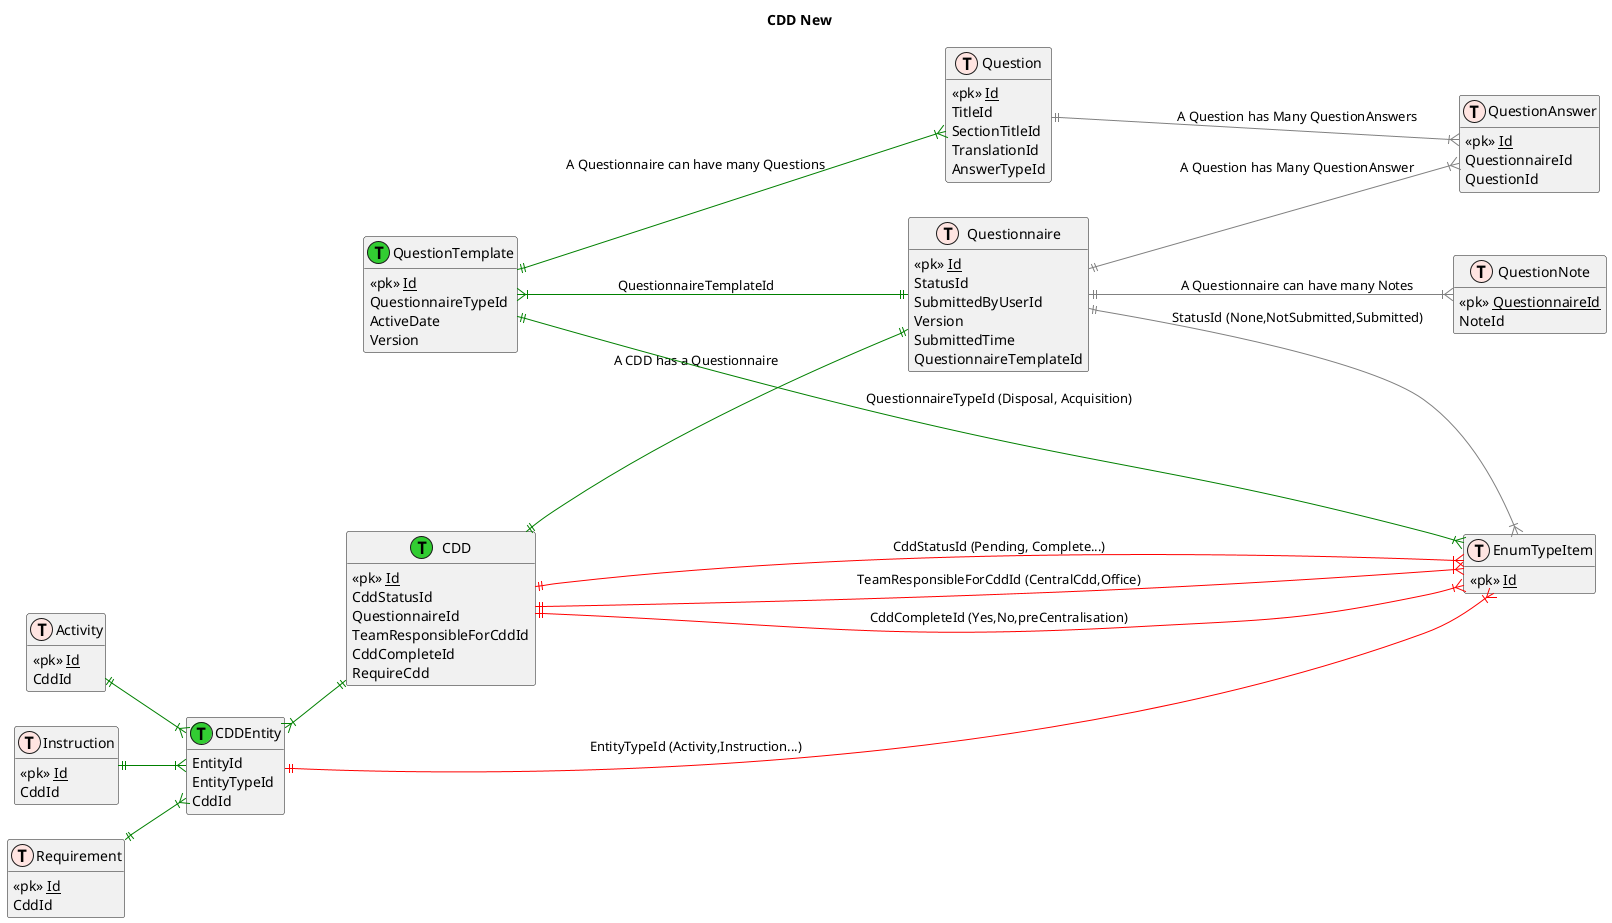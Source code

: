 @startuml

title CDD New 

left to right direction

!define newtable(x) class x << (T,LimeGreen) >> 

!define table(x) class x << (T,mistyrose) >>   
!define view(x) class x << (V,lightblue) >>   
!define table(x) class x << (T,mistyrose) >>  
!define tr(x) class x << (R,red) >>  
!define tf(x) class x << (F,darkorange) >>   
!define af(x) class x << (F,white) >>   
!define fn(x) class x << (F,plum) >>   
!define fs(x) class x << (F,tan) >>   
!define ft(x) class x << (F,wheat) >>   
!define if(x) class x << (F,gaisboro) >>   
!define p(x) class x << (P,indianred) >>   
!define pc(x) class x << (P,lemonshiffon) >>   
!define x(x) class x << (P,linen) >>     
!define primary_key(x) <<pk>> <u>x</u>
!define foreign_key(x) <<fk>> <b>x</b>
!define link( k, y) k }--||  y
hide methods   
hide stereotypes  
skinparam classarrowcolor gray  

table( Activity)
{
    primary_key(Id)
    CddId
}

table( Instruction)
{
    primary_key(Id)
    CddId
}

table( Requirement)
{
    primary_key(Id)
    CddId
}

table(EnumTypeItem)
{
    primary_key(Id)
}

newtable( QuestionTemplate)
{
    primary_key(Id)
    QuestionnaireTypeId
    ActiveDate
    Version
}

table( Questionnaire)
{
    primary_key(Id)
    StatusId
    SubmittedByUserId
    Version
    SubmittedTime
    QuestionnaireTemplateId
}

table( Question)
{
    primary_key(Id)
    TitleId
    SectionTitleId
    TranslationId
    AnswerTypeId
}

table( QuestionAnswer)
{
    primary_key(Id)
    QuestionnaireId 
    QuestionId
}

table( QuestionNote)
{
    primary_key(QuestionnaireId)
    NoteId
}

newtable( CDD)
{
    primary_key(Id)
    CddStatusId
    QuestionnaireId
    TeamResponsibleForCddId
    CddCompleteId
    RequireCdd
}

newtable( CDDEntity)
{
    EntityId
    EntityTypeId
    CddId
}

Activity ||--|{ CDDEntity #line:green
Instruction ||--|{ CDDEntity #line:green
Requirement ||--|{ CDDEntity #line:green

CDDEntity }|--|| CDD #line:green

CDD ||--|{ EnumTypeItem #line:red; : CddStatusId (Pending, Complete...)
CDD ||--|| Questionnaire #line:green : A CDD has a Questionnaire
CDD ||--|{ EnumTypeItem #line:red; : TeamResponsibleForCddId (CentralCdd,Office)
CDD ||--|{ EnumTypeItem #line:red; : CddCompleteId (Yes,No,preCentralisation)


Questionnaire ||--|{ QuestionAnswer : A Question has Many QuestionAnswer
Questionnaire ||--|{ QuestionNote : A Questionnaire can have many Notes
Question ||--|{ QuestionAnswer : A Question has Many QuestionAnswers
Questionnaire ||--|{ EnumTypeItem : StatusId (None,NotSubmitted,Submitted)

QuestionTemplate ||--|{ Question #line:green : A Questionnaire can have many Questions
QuestionTemplate }|--|| Questionnaire #line:green; : QuestionnaireTemplateId
QuestionTemplate ||--|{ EnumTypeItem #line:green; : QuestionnaireTypeId (Disposal, Acquisition)

CDDEntity ||--|{ EnumTypeItem #line:red; : EntityTypeId (Activity,Instruction...)
@enduml

